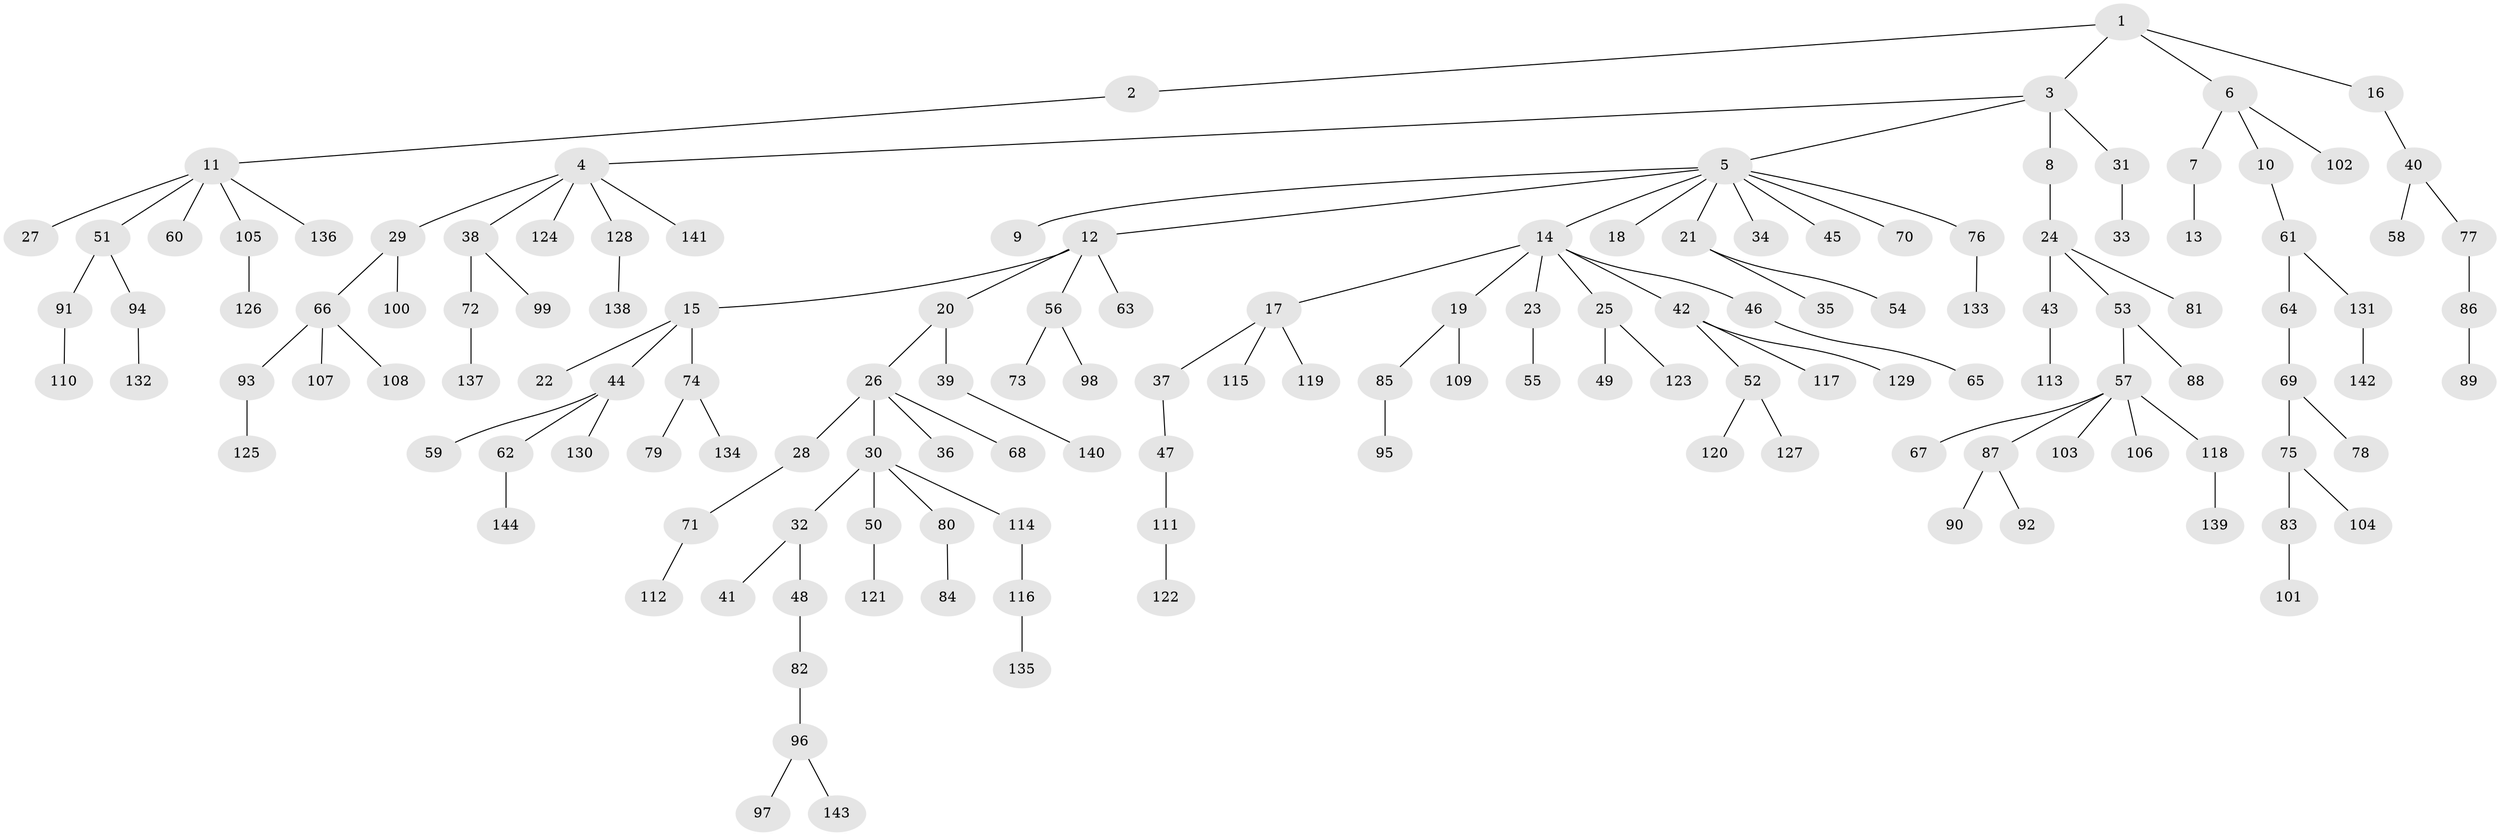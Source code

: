 // Generated by graph-tools (version 1.1) at 2025/50/03/09/25 03:50:18]
// undirected, 144 vertices, 143 edges
graph export_dot {
graph [start="1"]
  node [color=gray90,style=filled];
  1;
  2;
  3;
  4;
  5;
  6;
  7;
  8;
  9;
  10;
  11;
  12;
  13;
  14;
  15;
  16;
  17;
  18;
  19;
  20;
  21;
  22;
  23;
  24;
  25;
  26;
  27;
  28;
  29;
  30;
  31;
  32;
  33;
  34;
  35;
  36;
  37;
  38;
  39;
  40;
  41;
  42;
  43;
  44;
  45;
  46;
  47;
  48;
  49;
  50;
  51;
  52;
  53;
  54;
  55;
  56;
  57;
  58;
  59;
  60;
  61;
  62;
  63;
  64;
  65;
  66;
  67;
  68;
  69;
  70;
  71;
  72;
  73;
  74;
  75;
  76;
  77;
  78;
  79;
  80;
  81;
  82;
  83;
  84;
  85;
  86;
  87;
  88;
  89;
  90;
  91;
  92;
  93;
  94;
  95;
  96;
  97;
  98;
  99;
  100;
  101;
  102;
  103;
  104;
  105;
  106;
  107;
  108;
  109;
  110;
  111;
  112;
  113;
  114;
  115;
  116;
  117;
  118;
  119;
  120;
  121;
  122;
  123;
  124;
  125;
  126;
  127;
  128;
  129;
  130;
  131;
  132;
  133;
  134;
  135;
  136;
  137;
  138;
  139;
  140;
  141;
  142;
  143;
  144;
  1 -- 2;
  1 -- 3;
  1 -- 6;
  1 -- 16;
  2 -- 11;
  3 -- 4;
  3 -- 5;
  3 -- 8;
  3 -- 31;
  4 -- 29;
  4 -- 38;
  4 -- 124;
  4 -- 128;
  4 -- 141;
  5 -- 9;
  5 -- 12;
  5 -- 14;
  5 -- 18;
  5 -- 21;
  5 -- 34;
  5 -- 45;
  5 -- 70;
  5 -- 76;
  6 -- 7;
  6 -- 10;
  6 -- 102;
  7 -- 13;
  8 -- 24;
  10 -- 61;
  11 -- 27;
  11 -- 51;
  11 -- 60;
  11 -- 105;
  11 -- 136;
  12 -- 15;
  12 -- 20;
  12 -- 56;
  12 -- 63;
  14 -- 17;
  14 -- 19;
  14 -- 23;
  14 -- 25;
  14 -- 42;
  14 -- 46;
  15 -- 22;
  15 -- 44;
  15 -- 74;
  16 -- 40;
  17 -- 37;
  17 -- 115;
  17 -- 119;
  19 -- 85;
  19 -- 109;
  20 -- 26;
  20 -- 39;
  21 -- 35;
  21 -- 54;
  23 -- 55;
  24 -- 43;
  24 -- 53;
  24 -- 81;
  25 -- 49;
  25 -- 123;
  26 -- 28;
  26 -- 30;
  26 -- 36;
  26 -- 68;
  28 -- 71;
  29 -- 66;
  29 -- 100;
  30 -- 32;
  30 -- 50;
  30 -- 80;
  30 -- 114;
  31 -- 33;
  32 -- 41;
  32 -- 48;
  37 -- 47;
  38 -- 72;
  38 -- 99;
  39 -- 140;
  40 -- 58;
  40 -- 77;
  42 -- 52;
  42 -- 117;
  42 -- 129;
  43 -- 113;
  44 -- 59;
  44 -- 62;
  44 -- 130;
  46 -- 65;
  47 -- 111;
  48 -- 82;
  50 -- 121;
  51 -- 91;
  51 -- 94;
  52 -- 120;
  52 -- 127;
  53 -- 57;
  53 -- 88;
  56 -- 73;
  56 -- 98;
  57 -- 67;
  57 -- 87;
  57 -- 103;
  57 -- 106;
  57 -- 118;
  61 -- 64;
  61 -- 131;
  62 -- 144;
  64 -- 69;
  66 -- 93;
  66 -- 107;
  66 -- 108;
  69 -- 75;
  69 -- 78;
  71 -- 112;
  72 -- 137;
  74 -- 79;
  74 -- 134;
  75 -- 83;
  75 -- 104;
  76 -- 133;
  77 -- 86;
  80 -- 84;
  82 -- 96;
  83 -- 101;
  85 -- 95;
  86 -- 89;
  87 -- 90;
  87 -- 92;
  91 -- 110;
  93 -- 125;
  94 -- 132;
  96 -- 97;
  96 -- 143;
  105 -- 126;
  111 -- 122;
  114 -- 116;
  116 -- 135;
  118 -- 139;
  128 -- 138;
  131 -- 142;
}
